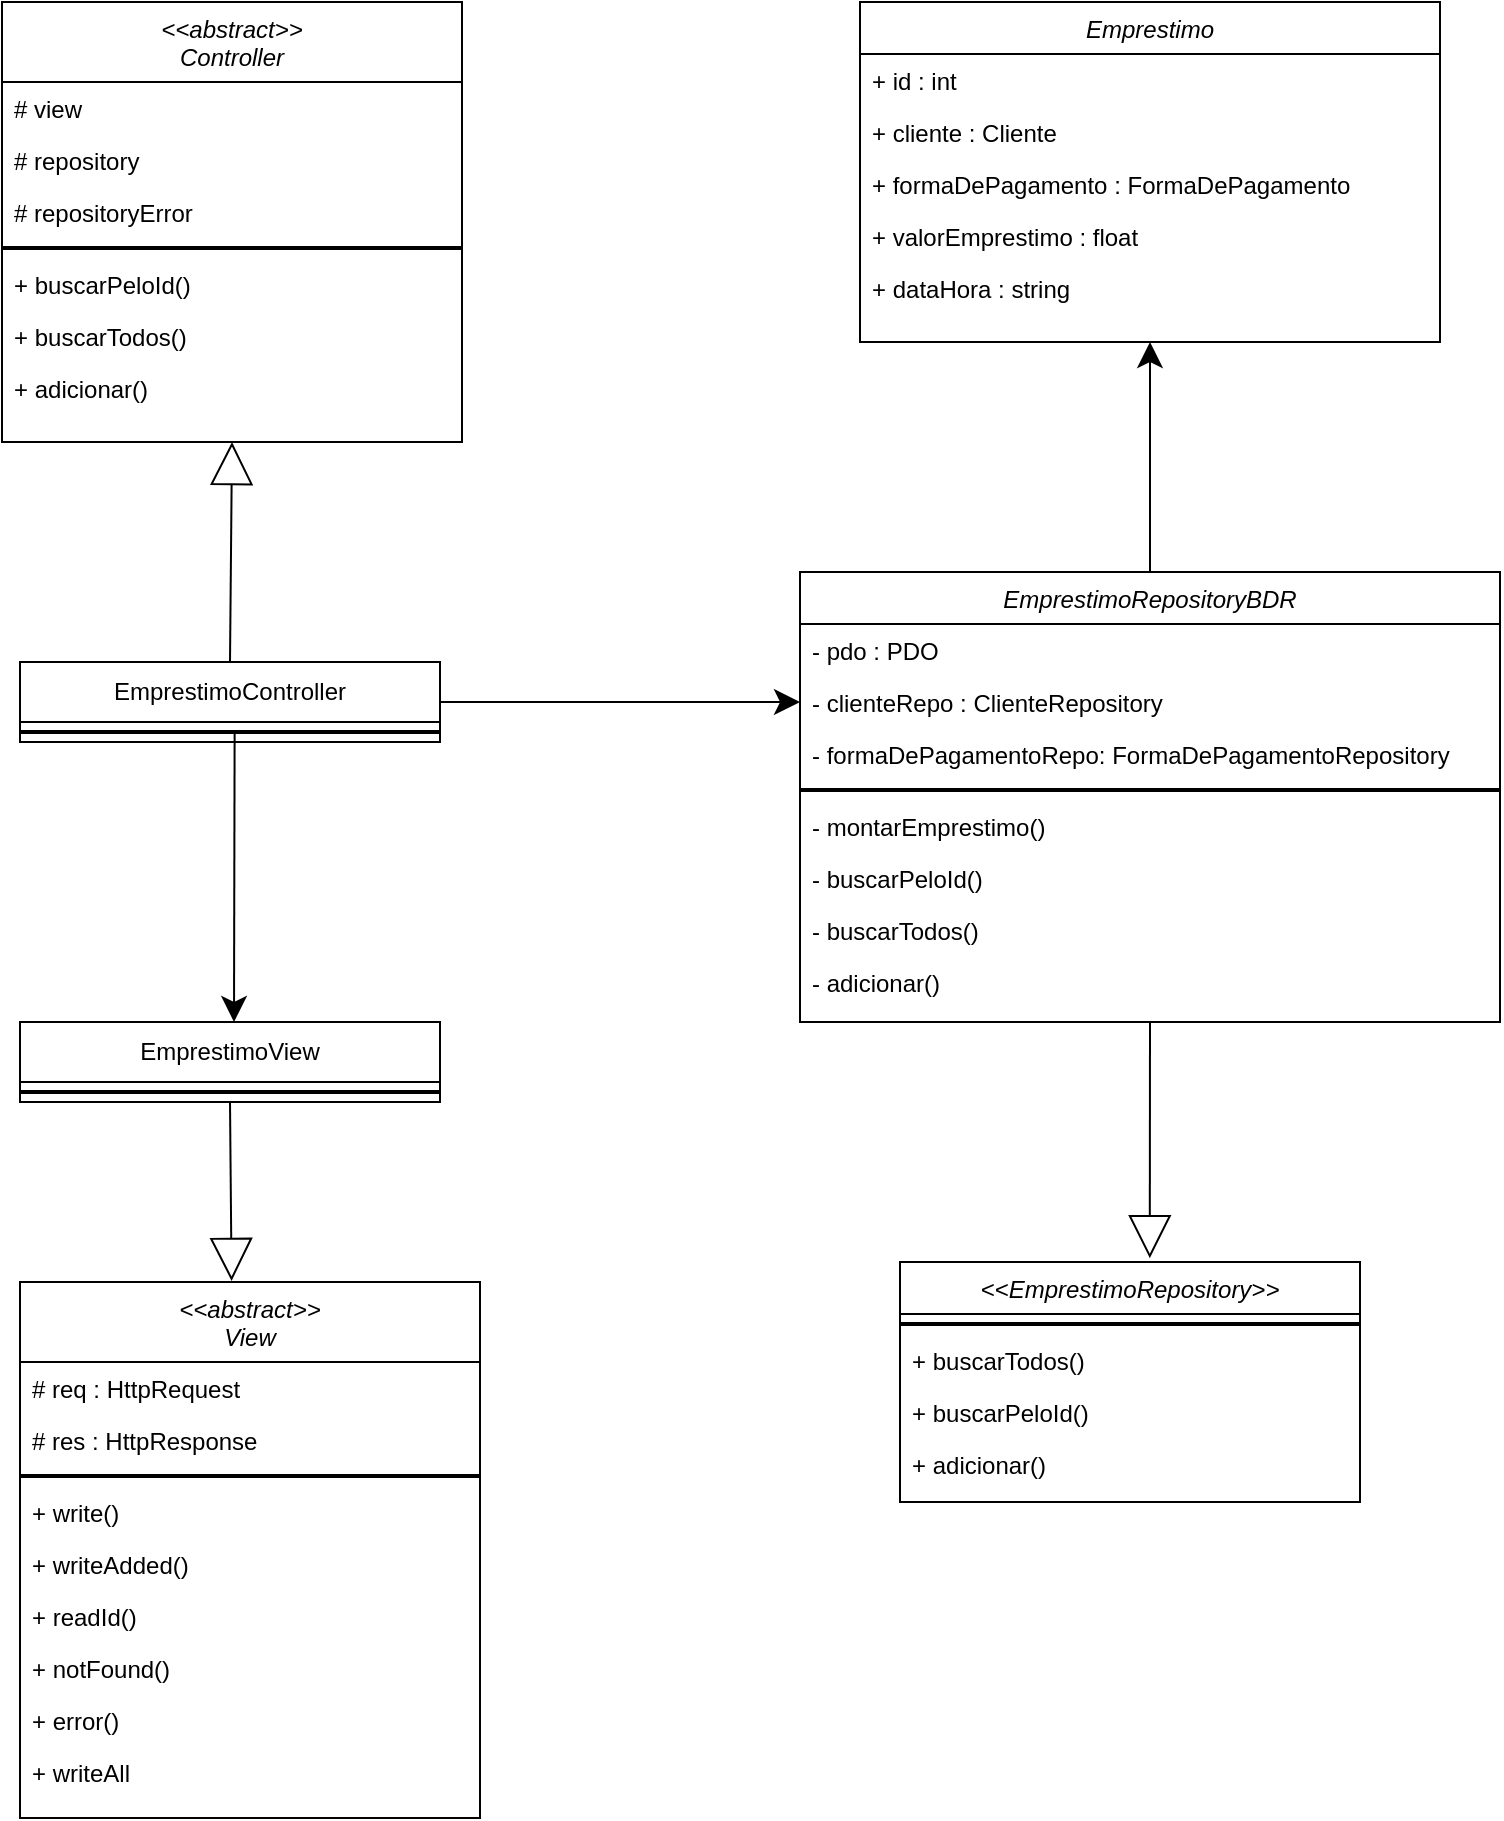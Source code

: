 <mxfile version="24.1.0" type="device">
  <diagram id="C5RBs43oDa-KdzZeNtuy" name="Page-1">
    <mxGraphModel dx="1235" dy="731" grid="1" gridSize="10" guides="1" tooltips="1" connect="1" arrows="1" fold="1" page="1" pageScale="1" pageWidth="827" pageHeight="1169" math="0" shadow="0">
      <root>
        <mxCell id="WIyWlLk6GJQsqaUBKTNV-0" />
        <mxCell id="WIyWlLk6GJQsqaUBKTNV-1" parent="WIyWlLk6GJQsqaUBKTNV-0" />
        <mxCell id="zkfFHV4jXpPFQw0GAbJ--0" value="Emprestimo" style="swimlane;fontStyle=2;align=center;verticalAlign=top;childLayout=stackLayout;horizontal=1;startSize=26;horizontalStack=0;resizeParent=1;resizeLast=0;collapsible=1;marginBottom=0;rounded=0;shadow=0;strokeWidth=1;" parent="WIyWlLk6GJQsqaUBKTNV-1" vertex="1">
          <mxGeometry x="430" y="90" width="290" height="170" as="geometry">
            <mxRectangle x="230" y="140" width="160" height="26" as="alternateBounds" />
          </mxGeometry>
        </mxCell>
        <mxCell id="zkfFHV4jXpPFQw0GAbJ--1" value="+ id : int" style="text;align=left;verticalAlign=top;spacingLeft=4;spacingRight=4;overflow=hidden;rotatable=0;points=[[0,0.5],[1,0.5]];portConstraint=eastwest;" parent="zkfFHV4jXpPFQw0GAbJ--0" vertex="1">
          <mxGeometry y="26" width="290" height="26" as="geometry" />
        </mxCell>
        <mxCell id="zkfFHV4jXpPFQw0GAbJ--2" value="+ cliente : Cliente" style="text;align=left;verticalAlign=top;spacingLeft=4;spacingRight=4;overflow=hidden;rotatable=0;points=[[0,0.5],[1,0.5]];portConstraint=eastwest;rounded=0;shadow=0;html=0;" parent="zkfFHV4jXpPFQw0GAbJ--0" vertex="1">
          <mxGeometry y="52" width="290" height="26" as="geometry" />
        </mxCell>
        <mxCell id="zkfFHV4jXpPFQw0GAbJ--3" value="+ formaDePagamento : FormaDePagamento" style="text;align=left;verticalAlign=top;spacingLeft=4;spacingRight=4;overflow=hidden;rotatable=0;points=[[0,0.5],[1,0.5]];portConstraint=eastwest;rounded=0;shadow=0;html=0;" parent="zkfFHV4jXpPFQw0GAbJ--0" vertex="1">
          <mxGeometry y="78" width="290" height="26" as="geometry" />
        </mxCell>
        <mxCell id="zkfFHV4jXpPFQw0GAbJ--5" value="+ valorEmprestimo : float&#xa;" style="text;align=left;verticalAlign=top;spacingLeft=4;spacingRight=4;overflow=hidden;rotatable=0;points=[[0,0.5],[1,0.5]];portConstraint=eastwest;" parent="zkfFHV4jXpPFQw0GAbJ--0" vertex="1">
          <mxGeometry y="104" width="290" height="26" as="geometry" />
        </mxCell>
        <mxCell id="FDm9K9OgZXYlGnzYdE6Z-0" value="+ dataHora : string" style="text;align=left;verticalAlign=top;spacingLeft=4;spacingRight=4;overflow=hidden;rotatable=0;points=[[0,0.5],[1,0.5]];portConstraint=eastwest;" vertex="1" parent="zkfFHV4jXpPFQw0GAbJ--0">
          <mxGeometry y="130" width="290" height="26" as="geometry" />
        </mxCell>
        <mxCell id="FDm9K9OgZXYlGnzYdE6Z-1" value="EmprestimoController" style="swimlane;fontStyle=0;childLayout=stackLayout;horizontal=1;startSize=30;horizontalStack=0;resizeParent=1;resizeParentMax=0;resizeLast=0;collapsible=1;marginBottom=0;whiteSpace=wrap;html=1;" vertex="1" parent="WIyWlLk6GJQsqaUBKTNV-1">
          <mxGeometry x="10" y="420" width="210" height="40" as="geometry" />
        </mxCell>
        <mxCell id="FDm9K9OgZXYlGnzYdE6Z-5" value="" style="line;strokeWidth=2;html=1;" vertex="1" parent="FDm9K9OgZXYlGnzYdE6Z-1">
          <mxGeometry y="30" width="210" height="10" as="geometry" />
        </mxCell>
        <mxCell id="FDm9K9OgZXYlGnzYdE6Z-10" value="" style="endArrow=block;html=1;rounded=0;endFill=0;startSize=20;sourcePerimeterSpacing=20;endSize=19;exitX=0.5;exitY=0;exitDx=0;exitDy=0;entryX=0.5;entryY=1;entryDx=0;entryDy=0;" edge="1" parent="WIyWlLk6GJQsqaUBKTNV-1" source="FDm9K9OgZXYlGnzYdE6Z-1" target="FDm9K9OgZXYlGnzYdE6Z-13">
          <mxGeometry width="50" height="50" relative="1" as="geometry">
            <mxPoint x="390" y="460" as="sourcePoint" />
            <mxPoint x="110" y="310" as="targetPoint" />
            <Array as="points" />
          </mxGeometry>
        </mxCell>
        <mxCell id="FDm9K9OgZXYlGnzYdE6Z-13" value="&lt;&lt;abstract&gt;&gt;&#xa;Controller" style="swimlane;fontStyle=2;align=center;verticalAlign=top;childLayout=stackLayout;horizontal=1;startSize=40;horizontalStack=0;resizeParent=1;resizeLast=0;collapsible=1;marginBottom=0;rounded=0;shadow=0;strokeWidth=1;" vertex="1" parent="WIyWlLk6GJQsqaUBKTNV-1">
          <mxGeometry x="1" y="90" width="230" height="220" as="geometry">
            <mxRectangle x="230" y="140" width="160" height="26" as="alternateBounds" />
          </mxGeometry>
        </mxCell>
        <mxCell id="FDm9K9OgZXYlGnzYdE6Z-14" value="# view" style="text;align=left;verticalAlign=top;spacingLeft=4;spacingRight=4;overflow=hidden;rotatable=0;points=[[0,0.5],[1,0.5]];portConstraint=eastwest;" vertex="1" parent="FDm9K9OgZXYlGnzYdE6Z-13">
          <mxGeometry y="40" width="230" height="26" as="geometry" />
        </mxCell>
        <mxCell id="FDm9K9OgZXYlGnzYdE6Z-15" value="# repository" style="text;align=left;verticalAlign=top;spacingLeft=4;spacingRight=4;overflow=hidden;rotatable=0;points=[[0,0.5],[1,0.5]];portConstraint=eastwest;rounded=0;shadow=0;html=0;" vertex="1" parent="FDm9K9OgZXYlGnzYdE6Z-13">
          <mxGeometry y="66" width="230" height="26" as="geometry" />
        </mxCell>
        <mxCell id="FDm9K9OgZXYlGnzYdE6Z-16" value="# repositoryError" style="text;align=left;verticalAlign=top;spacingLeft=4;spacingRight=4;overflow=hidden;rotatable=0;points=[[0,0.5],[1,0.5]];portConstraint=eastwest;rounded=0;shadow=0;html=0;" vertex="1" parent="FDm9K9OgZXYlGnzYdE6Z-13">
          <mxGeometry y="92" width="230" height="26" as="geometry" />
        </mxCell>
        <mxCell id="FDm9K9OgZXYlGnzYdE6Z-20" value="" style="line;strokeWidth=2;html=1;" vertex="1" parent="FDm9K9OgZXYlGnzYdE6Z-13">
          <mxGeometry y="118" width="230" height="10" as="geometry" />
        </mxCell>
        <mxCell id="FDm9K9OgZXYlGnzYdE6Z-17" value="+ buscarPeloId() " style="text;align=left;verticalAlign=top;spacingLeft=4;spacingRight=4;overflow=hidden;rotatable=0;points=[[0,0.5],[1,0.5]];portConstraint=eastwest;" vertex="1" parent="FDm9K9OgZXYlGnzYdE6Z-13">
          <mxGeometry y="128" width="230" height="26" as="geometry" />
        </mxCell>
        <mxCell id="FDm9K9OgZXYlGnzYdE6Z-18" value="+ buscarTodos()" style="text;align=left;verticalAlign=top;spacingLeft=4;spacingRight=4;overflow=hidden;rotatable=0;points=[[0,0.5],[1,0.5]];portConstraint=eastwest;" vertex="1" parent="FDm9K9OgZXYlGnzYdE6Z-13">
          <mxGeometry y="154" width="230" height="26" as="geometry" />
        </mxCell>
        <mxCell id="FDm9K9OgZXYlGnzYdE6Z-21" value="+ adicionar()" style="text;align=left;verticalAlign=top;spacingLeft=4;spacingRight=4;overflow=hidden;rotatable=0;points=[[0,0.5],[1,0.5]];portConstraint=eastwest;" vertex="1" parent="FDm9K9OgZXYlGnzYdE6Z-13">
          <mxGeometry y="180" width="230" height="26" as="geometry" />
        </mxCell>
        <mxCell id="FDm9K9OgZXYlGnzYdE6Z-26" value="&lt;&lt;abstract&gt;&gt;&#xa;View" style="swimlane;fontStyle=2;align=center;verticalAlign=top;childLayout=stackLayout;horizontal=1;startSize=40;horizontalStack=0;resizeParent=1;resizeLast=0;collapsible=1;marginBottom=0;rounded=0;shadow=0;strokeWidth=1;" vertex="1" parent="WIyWlLk6GJQsqaUBKTNV-1">
          <mxGeometry x="10" y="730" width="230" height="268" as="geometry">
            <mxRectangle x="230" y="140" width="160" height="26" as="alternateBounds" />
          </mxGeometry>
        </mxCell>
        <mxCell id="FDm9K9OgZXYlGnzYdE6Z-27" value="# req : HttpRequest" style="text;align=left;verticalAlign=top;spacingLeft=4;spacingRight=4;overflow=hidden;rotatable=0;points=[[0,0.5],[1,0.5]];portConstraint=eastwest;" vertex="1" parent="FDm9K9OgZXYlGnzYdE6Z-26">
          <mxGeometry y="40" width="230" height="26" as="geometry" />
        </mxCell>
        <mxCell id="FDm9K9OgZXYlGnzYdE6Z-28" value="# res : HttpResponse" style="text;align=left;verticalAlign=top;spacingLeft=4;spacingRight=4;overflow=hidden;rotatable=0;points=[[0,0.5],[1,0.5]];portConstraint=eastwest;rounded=0;shadow=0;html=0;" vertex="1" parent="FDm9K9OgZXYlGnzYdE6Z-26">
          <mxGeometry y="66" width="230" height="26" as="geometry" />
        </mxCell>
        <mxCell id="FDm9K9OgZXYlGnzYdE6Z-30" value="" style="line;strokeWidth=2;html=1;" vertex="1" parent="FDm9K9OgZXYlGnzYdE6Z-26">
          <mxGeometry y="92" width="230" height="10" as="geometry" />
        </mxCell>
        <mxCell id="FDm9K9OgZXYlGnzYdE6Z-31" value="+ write() " style="text;align=left;verticalAlign=top;spacingLeft=4;spacingRight=4;overflow=hidden;rotatable=0;points=[[0,0.5],[1,0.5]];portConstraint=eastwest;" vertex="1" parent="FDm9K9OgZXYlGnzYdE6Z-26">
          <mxGeometry y="102" width="230" height="26" as="geometry" />
        </mxCell>
        <mxCell id="FDm9K9OgZXYlGnzYdE6Z-32" value="+ writeAdded()" style="text;align=left;verticalAlign=top;spacingLeft=4;spacingRight=4;overflow=hidden;rotatable=0;points=[[0,0.5],[1,0.5]];portConstraint=eastwest;" vertex="1" parent="FDm9K9OgZXYlGnzYdE6Z-26">
          <mxGeometry y="128" width="230" height="26" as="geometry" />
        </mxCell>
        <mxCell id="FDm9K9OgZXYlGnzYdE6Z-33" value="+ readId()" style="text;align=left;verticalAlign=top;spacingLeft=4;spacingRight=4;overflow=hidden;rotatable=0;points=[[0,0.5],[1,0.5]];portConstraint=eastwest;" vertex="1" parent="FDm9K9OgZXYlGnzYdE6Z-26">
          <mxGeometry y="154" width="230" height="26" as="geometry" />
        </mxCell>
        <mxCell id="FDm9K9OgZXYlGnzYdE6Z-34" value="+ notFound()" style="text;align=left;verticalAlign=top;spacingLeft=4;spacingRight=4;overflow=hidden;rotatable=0;points=[[0,0.5],[1,0.5]];portConstraint=eastwest;" vertex="1" parent="FDm9K9OgZXYlGnzYdE6Z-26">
          <mxGeometry y="180" width="230" height="26" as="geometry" />
        </mxCell>
        <mxCell id="FDm9K9OgZXYlGnzYdE6Z-35" value="+ error()" style="text;align=left;verticalAlign=top;spacingLeft=4;spacingRight=4;overflow=hidden;rotatable=0;points=[[0,0.5],[1,0.5]];portConstraint=eastwest;" vertex="1" parent="FDm9K9OgZXYlGnzYdE6Z-26">
          <mxGeometry y="206" width="230" height="26" as="geometry" />
        </mxCell>
        <mxCell id="FDm9K9OgZXYlGnzYdE6Z-36" value="+ writeAll" style="text;align=left;verticalAlign=top;spacingLeft=4;spacingRight=4;overflow=hidden;rotatable=0;points=[[0,0.5],[1,0.5]];portConstraint=eastwest;" vertex="1" parent="FDm9K9OgZXYlGnzYdE6Z-26">
          <mxGeometry y="232" width="230" height="26" as="geometry" />
        </mxCell>
        <mxCell id="FDm9K9OgZXYlGnzYdE6Z-37" value="EmprestimoView" style="swimlane;fontStyle=0;childLayout=stackLayout;horizontal=1;startSize=30;horizontalStack=0;resizeParent=1;resizeParentMax=0;resizeLast=0;collapsible=1;marginBottom=0;whiteSpace=wrap;html=1;" vertex="1" parent="WIyWlLk6GJQsqaUBKTNV-1">
          <mxGeometry x="10" y="600" width="210" height="40" as="geometry" />
        </mxCell>
        <mxCell id="FDm9K9OgZXYlGnzYdE6Z-38" value="" style="line;strokeWidth=2;html=1;" vertex="1" parent="FDm9K9OgZXYlGnzYdE6Z-37">
          <mxGeometry y="30" width="210" height="10" as="geometry" />
        </mxCell>
        <mxCell id="FDm9K9OgZXYlGnzYdE6Z-39" value="" style="endArrow=block;html=1;rounded=0;endFill=0;startSize=20;sourcePerimeterSpacing=20;endSize=19;exitX=0.5;exitY=1;exitDx=0;exitDy=0;entryX=0.46;entryY=-0.002;entryDx=0;entryDy=0;entryPerimeter=0;" edge="1" parent="WIyWlLk6GJQsqaUBKTNV-1" source="FDm9K9OgZXYlGnzYdE6Z-37" target="FDm9K9OgZXYlGnzYdE6Z-26">
          <mxGeometry width="50" height="50" relative="1" as="geometry">
            <mxPoint x="360" y="710" as="sourcePoint" />
            <mxPoint x="360" y="600" as="targetPoint" />
            <Array as="points" />
          </mxGeometry>
        </mxCell>
        <mxCell id="FDm9K9OgZXYlGnzYdE6Z-40" value="&lt;&lt;EmprestimoRepository&gt;&gt;" style="swimlane;fontStyle=2;align=center;verticalAlign=top;childLayout=stackLayout;horizontal=1;startSize=26;horizontalStack=0;resizeParent=1;resizeLast=0;collapsible=1;marginBottom=0;rounded=0;shadow=0;strokeWidth=1;" vertex="1" parent="WIyWlLk6GJQsqaUBKTNV-1">
          <mxGeometry x="450" y="720" width="230" height="120" as="geometry">
            <mxRectangle x="230" y="140" width="160" height="26" as="alternateBounds" />
          </mxGeometry>
        </mxCell>
        <mxCell id="FDm9K9OgZXYlGnzYdE6Z-43" value="" style="line;strokeWidth=2;html=1;" vertex="1" parent="FDm9K9OgZXYlGnzYdE6Z-40">
          <mxGeometry y="26" width="230" height="10" as="geometry" />
        </mxCell>
        <mxCell id="FDm9K9OgZXYlGnzYdE6Z-44" value="+ buscarTodos()" style="text;align=left;verticalAlign=top;spacingLeft=4;spacingRight=4;overflow=hidden;rotatable=0;points=[[0,0.5],[1,0.5]];portConstraint=eastwest;" vertex="1" parent="FDm9K9OgZXYlGnzYdE6Z-40">
          <mxGeometry y="36" width="230" height="26" as="geometry" />
        </mxCell>
        <mxCell id="FDm9K9OgZXYlGnzYdE6Z-45" value="+ buscarPeloId()" style="text;align=left;verticalAlign=top;spacingLeft=4;spacingRight=4;overflow=hidden;rotatable=0;points=[[0,0.5],[1,0.5]];portConstraint=eastwest;" vertex="1" parent="FDm9K9OgZXYlGnzYdE6Z-40">
          <mxGeometry y="62" width="230" height="26" as="geometry" />
        </mxCell>
        <mxCell id="FDm9K9OgZXYlGnzYdE6Z-46" value="+ adicionar()" style="text;align=left;verticalAlign=top;spacingLeft=4;spacingRight=4;overflow=hidden;rotatable=0;points=[[0,0.5],[1,0.5]];portConstraint=eastwest;" vertex="1" parent="FDm9K9OgZXYlGnzYdE6Z-40">
          <mxGeometry y="88" width="230" height="26" as="geometry" />
        </mxCell>
        <mxCell id="FDm9K9OgZXYlGnzYdE6Z-50" value="EmprestimoRepositoryBDR" style="swimlane;fontStyle=2;align=center;verticalAlign=top;childLayout=stackLayout;horizontal=1;startSize=26;horizontalStack=0;resizeParent=1;resizeLast=0;collapsible=1;marginBottom=0;rounded=0;shadow=0;strokeWidth=1;" vertex="1" parent="WIyWlLk6GJQsqaUBKTNV-1">
          <mxGeometry x="400" y="375" width="350" height="225" as="geometry">
            <mxRectangle x="230" y="140" width="160" height="26" as="alternateBounds" />
          </mxGeometry>
        </mxCell>
        <mxCell id="FDm9K9OgZXYlGnzYdE6Z-51" value="- pdo : PDO" style="text;align=left;verticalAlign=top;spacingLeft=4;spacingRight=4;overflow=hidden;rotatable=0;points=[[0,0.5],[1,0.5]];portConstraint=eastwest;" vertex="1" parent="FDm9K9OgZXYlGnzYdE6Z-50">
          <mxGeometry y="26" width="350" height="26" as="geometry" />
        </mxCell>
        <mxCell id="FDm9K9OgZXYlGnzYdE6Z-52" value="- clienteRepo : ClienteRepository" style="text;align=left;verticalAlign=top;spacingLeft=4;spacingRight=4;overflow=hidden;rotatable=0;points=[[0,0.5],[1,0.5]];portConstraint=eastwest;rounded=0;shadow=0;html=0;" vertex="1" parent="FDm9K9OgZXYlGnzYdE6Z-50">
          <mxGeometry y="52" width="350" height="26" as="geometry" />
        </mxCell>
        <mxCell id="FDm9K9OgZXYlGnzYdE6Z-53" value="- formaDePagamentoRepo: FormaDePagamentoRepository" style="text;align=left;verticalAlign=top;spacingLeft=4;spacingRight=4;overflow=hidden;rotatable=0;points=[[0,0.5],[1,0.5]];portConstraint=eastwest;rounded=0;shadow=0;html=0;" vertex="1" parent="FDm9K9OgZXYlGnzYdE6Z-50">
          <mxGeometry y="78" width="350" height="26" as="geometry" />
        </mxCell>
        <mxCell id="FDm9K9OgZXYlGnzYdE6Z-54" value="" style="line;strokeWidth=2;html=1;" vertex="1" parent="FDm9K9OgZXYlGnzYdE6Z-50">
          <mxGeometry y="104" width="350" height="10" as="geometry" />
        </mxCell>
        <mxCell id="FDm9K9OgZXYlGnzYdE6Z-55" value="- montarEmprestimo()" style="text;align=left;verticalAlign=top;spacingLeft=4;spacingRight=4;overflow=hidden;rotatable=0;points=[[0,0.5],[1,0.5]];portConstraint=eastwest;" vertex="1" parent="FDm9K9OgZXYlGnzYdE6Z-50">
          <mxGeometry y="114" width="350" height="26" as="geometry" />
        </mxCell>
        <mxCell id="FDm9K9OgZXYlGnzYdE6Z-56" value="- buscarPeloId()" style="text;align=left;verticalAlign=top;spacingLeft=4;spacingRight=4;overflow=hidden;rotatable=0;points=[[0,0.5],[1,0.5]];portConstraint=eastwest;" vertex="1" parent="FDm9K9OgZXYlGnzYdE6Z-50">
          <mxGeometry y="140" width="350" height="26" as="geometry" />
        </mxCell>
        <mxCell id="FDm9K9OgZXYlGnzYdE6Z-57" value="- buscarTodos()" style="text;align=left;verticalAlign=top;spacingLeft=4;spacingRight=4;overflow=hidden;rotatable=0;points=[[0,0.5],[1,0.5]];portConstraint=eastwest;" vertex="1" parent="FDm9K9OgZXYlGnzYdE6Z-50">
          <mxGeometry y="166" width="350" height="26" as="geometry" />
        </mxCell>
        <mxCell id="FDm9K9OgZXYlGnzYdE6Z-58" value="- adicionar()" style="text;align=left;verticalAlign=top;spacingLeft=4;spacingRight=4;overflow=hidden;rotatable=0;points=[[0,0.5],[1,0.5]];portConstraint=eastwest;" vertex="1" parent="FDm9K9OgZXYlGnzYdE6Z-50">
          <mxGeometry y="192" width="350" height="26" as="geometry" />
        </mxCell>
        <mxCell id="FDm9K9OgZXYlGnzYdE6Z-59" value="" style="endArrow=classic;html=1;rounded=0;endFill=1;startSize=20;sourcePerimeterSpacing=20;endSize=10;exitX=1;exitY=0.5;exitDx=0;exitDy=0;entryX=0;entryY=0.5;entryDx=0;entryDy=0;" edge="1" parent="WIyWlLk6GJQsqaUBKTNV-1" source="FDm9K9OgZXYlGnzYdE6Z-1" target="FDm9K9OgZXYlGnzYdE6Z-52">
          <mxGeometry width="50" height="50" relative="1" as="geometry">
            <mxPoint x="300" y="600" as="sourcePoint" />
            <mxPoint x="300" y="490" as="targetPoint" />
            <Array as="points" />
          </mxGeometry>
        </mxCell>
        <mxCell id="FDm9K9OgZXYlGnzYdE6Z-60" value="" style="endArrow=classic;html=1;rounded=0;endFill=1;startSize=20;sourcePerimeterSpacing=20;endSize=10;exitX=0.5;exitY=0;exitDx=0;exitDy=0;entryX=0.5;entryY=1;entryDx=0;entryDy=0;" edge="1" parent="WIyWlLk6GJQsqaUBKTNV-1" source="FDm9K9OgZXYlGnzYdE6Z-50" target="zkfFHV4jXpPFQw0GAbJ--0">
          <mxGeometry width="50" height="50" relative="1" as="geometry">
            <mxPoint x="254" y="320" as="sourcePoint" />
            <mxPoint x="604" y="260" as="targetPoint" />
            <Array as="points" />
          </mxGeometry>
        </mxCell>
        <mxCell id="FDm9K9OgZXYlGnzYdE6Z-61" value="" style="endArrow=classic;html=1;rounded=0;endFill=1;startSize=20;sourcePerimeterSpacing=20;endSize=10;exitX=0.511;exitY=0.605;exitDx=0;exitDy=0;exitPerimeter=0;" edge="1" parent="WIyWlLk6GJQsqaUBKTNV-1" source="FDm9K9OgZXYlGnzYdE6Z-5">
          <mxGeometry width="50" height="50" relative="1" as="geometry">
            <mxPoint x="140" y="530" as="sourcePoint" />
            <mxPoint x="117" y="600" as="targetPoint" />
            <Array as="points" />
          </mxGeometry>
        </mxCell>
        <mxCell id="FDm9K9OgZXYlGnzYdE6Z-62" value="" style="endArrow=block;html=1;rounded=0;endFill=0;startSize=20;sourcePerimeterSpacing=20;endSize=19;entryX=0.543;entryY=-0.016;entryDx=0;entryDy=0;entryPerimeter=0;exitX=0.5;exitY=1;exitDx=0;exitDy=0;" edge="1" parent="WIyWlLk6GJQsqaUBKTNV-1" source="FDm9K9OgZXYlGnzYdE6Z-50" target="FDm9K9OgZXYlGnzYdE6Z-40">
          <mxGeometry width="50" height="50" relative="1" as="geometry">
            <mxPoint x="605" y="610" as="sourcePoint" />
            <mxPoint x="380" y="640" as="targetPoint" />
            <Array as="points" />
          </mxGeometry>
        </mxCell>
      </root>
    </mxGraphModel>
  </diagram>
</mxfile>
